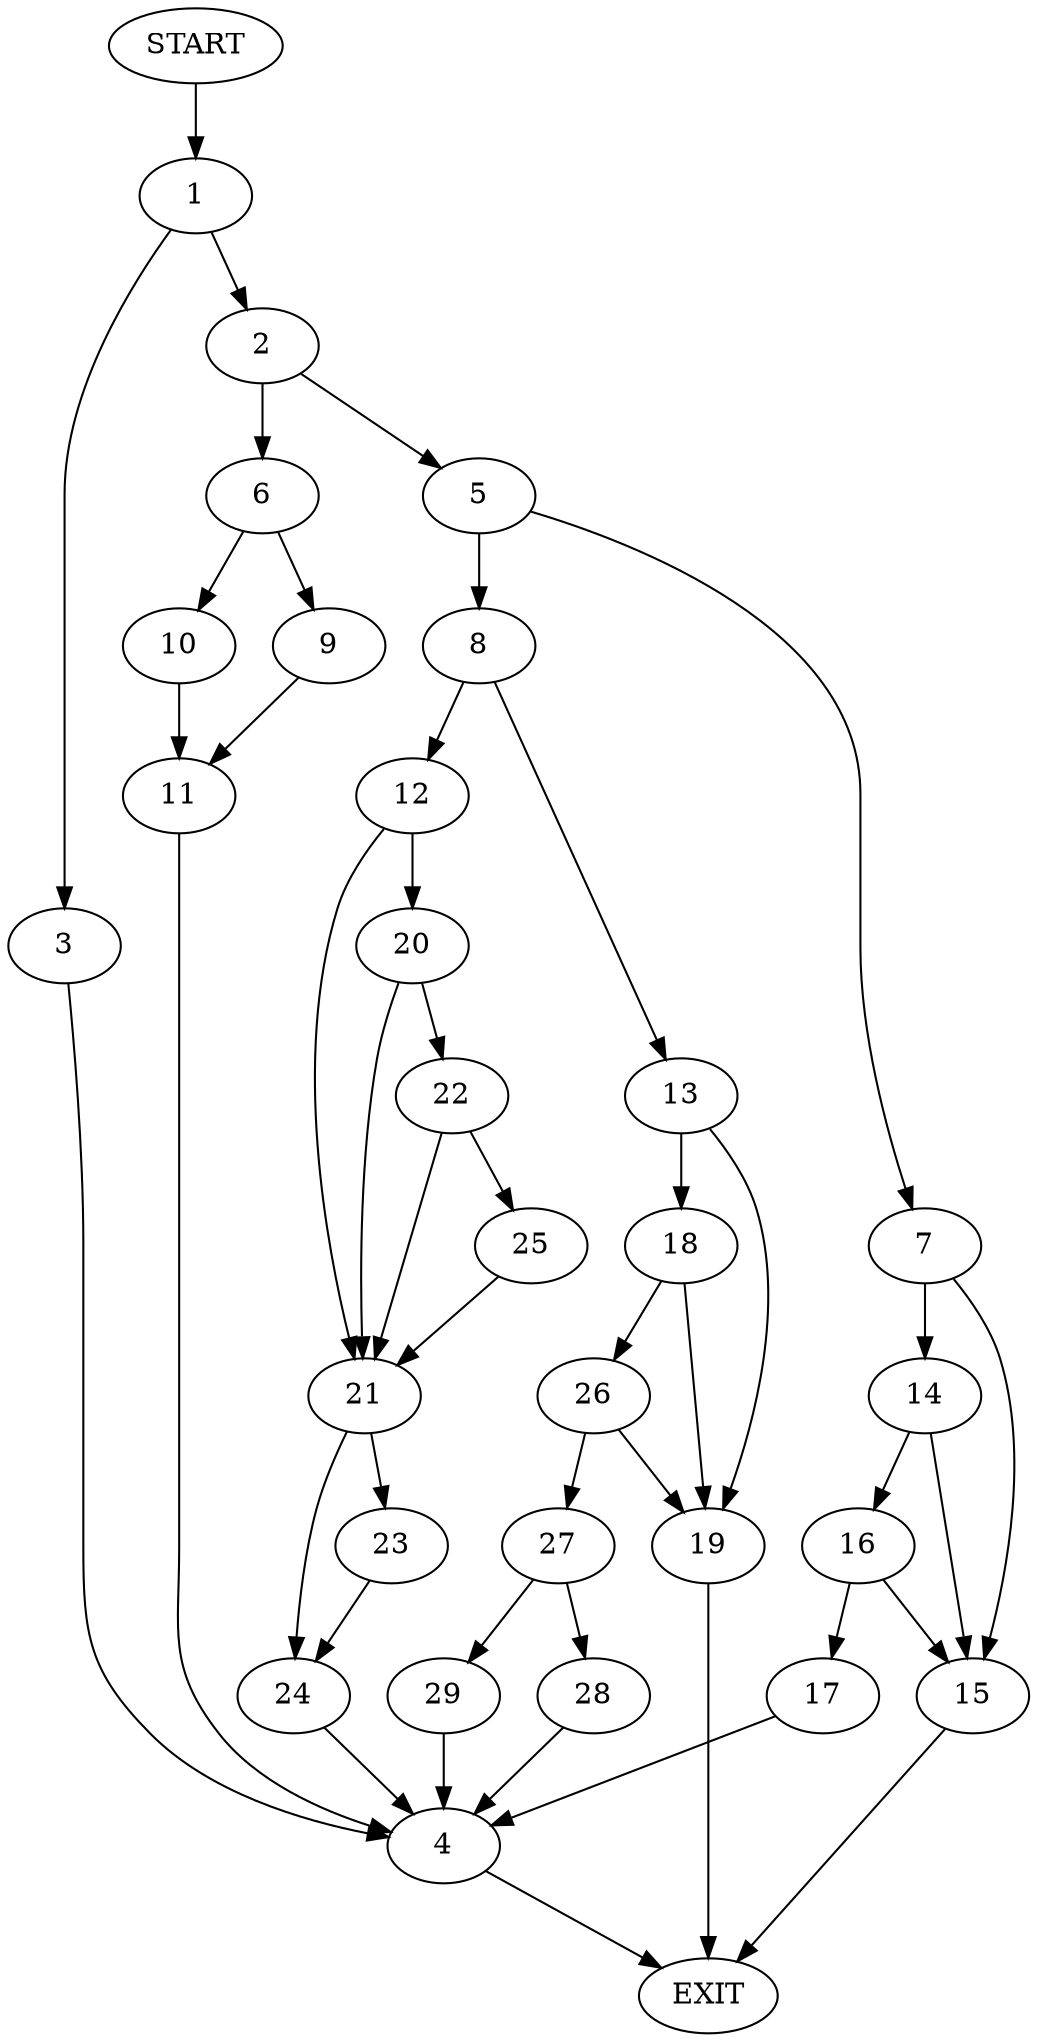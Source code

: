 digraph {
0 [label="START"]
30 [label="EXIT"]
0 -> 1
1 -> 2
1 -> 3
3 -> 4
2 -> 5
2 -> 6
4 -> 30
5 -> 7
5 -> 8
6 -> 9
6 -> 10
9 -> 11
10 -> 11
11 -> 4
8 -> 12
8 -> 13
7 -> 14
7 -> 15
14 -> 16
14 -> 15
15 -> 30
16 -> 17
16 -> 15
17 -> 4
13 -> 18
13 -> 19
12 -> 20
12 -> 21
20 -> 22
20 -> 21
21 -> 23
21 -> 24
22 -> 25
22 -> 21
25 -> 21
23 -> 24
24 -> 4
19 -> 30
18 -> 19
18 -> 26
26 -> 19
26 -> 27
27 -> 28
27 -> 29
29 -> 4
28 -> 4
}
